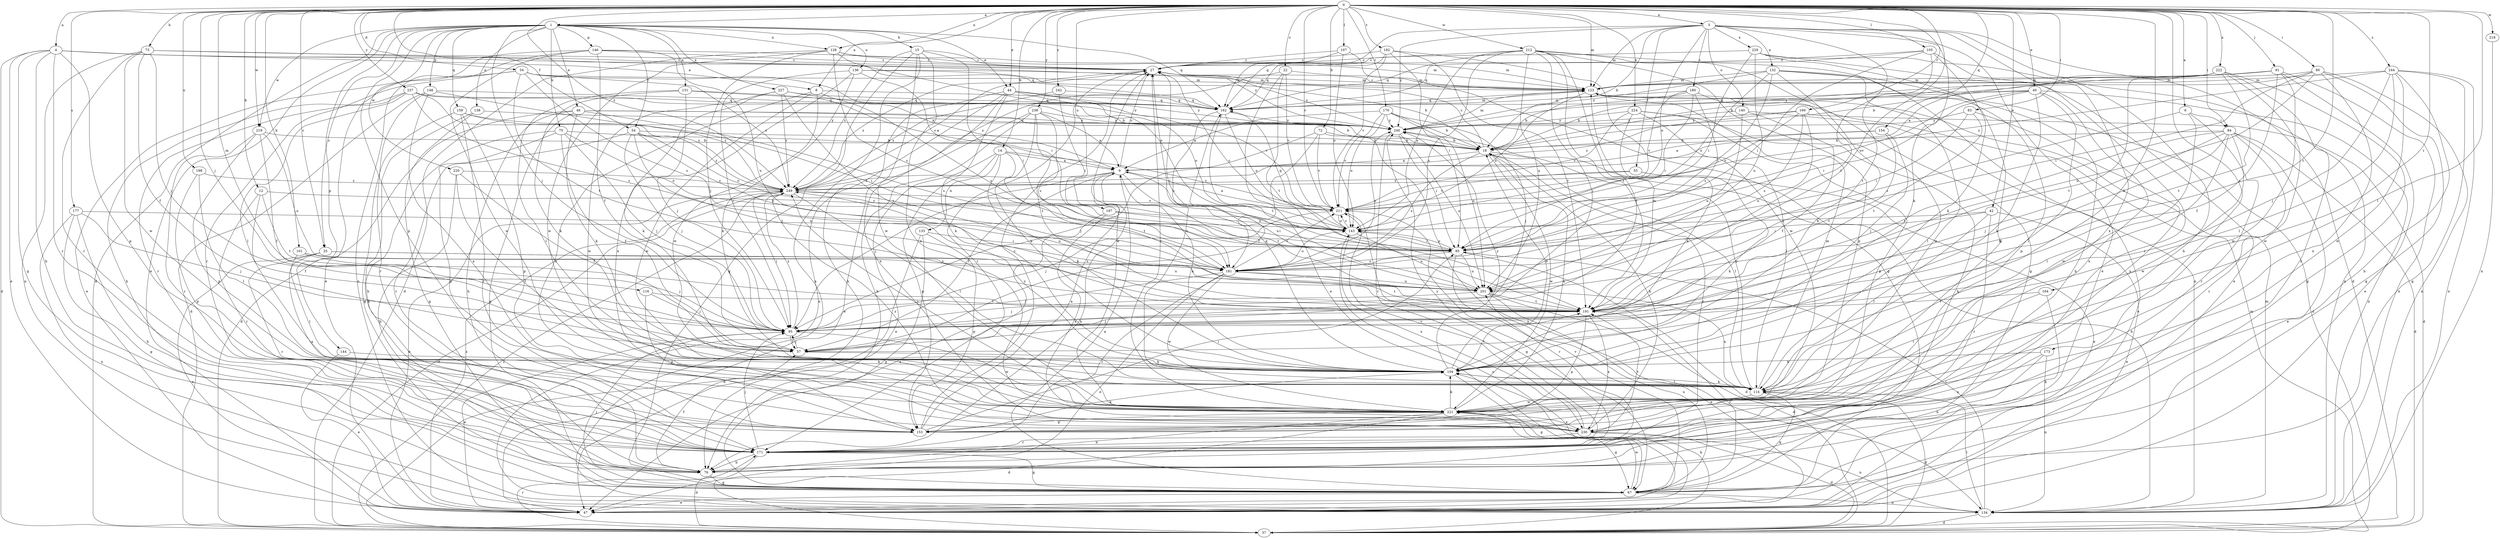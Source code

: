 strict digraph  {
0;
1;
3;
4;
6;
8;
9;
12;
14;
15;
18;
22;
25;
27;
34;
37;
40;
42;
44;
46;
47;
54;
55;
57;
67;
72;
73;
75;
76;
80;
83;
84;
85;
91;
95;
101;
104;
105;
107;
114;
116;
123;
128;
131;
132;
133;
134;
136;
138;
140;
143;
144;
146;
148;
153;
154;
159;
162;
164;
169;
170;
171;
173;
177;
180;
181;
182;
191;
197;
198;
201;
211;
212;
218;
219;
220;
221;
222;
224;
227;
229;
230;
237;
238;
240;
242;
244;
249;
0 -> 1  [label=a];
0 -> 3  [label=a];
0 -> 4  [label=a];
0 -> 6  [label=a];
0 -> 8  [label=a];
0 -> 12  [label=b];
0 -> 14  [label=b];
0 -> 22  [label=c];
0 -> 25  [label=c];
0 -> 34  [label=d];
0 -> 40  [label=e];
0 -> 42  [label=e];
0 -> 44  [label=e];
0 -> 54  [label=f];
0 -> 72  [label=h];
0 -> 73  [label=h];
0 -> 80  [label=i];
0 -> 83  [label=i];
0 -> 84  [label=i];
0 -> 91  [label=j];
0 -> 95  [label=j];
0 -> 101  [label=k];
0 -> 104  [label=k];
0 -> 105  [label=l];
0 -> 107  [label=l];
0 -> 114  [label=l];
0 -> 116  [label=m];
0 -> 123  [label=m];
0 -> 128  [label=n];
0 -> 154  [label=q];
0 -> 164  [label=r];
0 -> 169  [label=r];
0 -> 170  [label=r];
0 -> 173  [label=s];
0 -> 177  [label=s];
0 -> 182  [label=t];
0 -> 191  [label=t];
0 -> 197  [label=u];
0 -> 198  [label=u];
0 -> 201  [label=u];
0 -> 211  [label=v];
0 -> 212  [label=w];
0 -> 218  [label=w];
0 -> 219  [label=w];
0 -> 222  [label=x];
0 -> 224  [label=x];
0 -> 237  [label=y];
0 -> 238  [label=y];
0 -> 242  [label=z];
0 -> 244  [label=z];
0 -> 249  [label=z];
1 -> 15  [label=b];
1 -> 25  [label=c];
1 -> 37  [label=d];
1 -> 44  [label=e];
1 -> 46  [label=e];
1 -> 47  [label=e];
1 -> 54  [label=f];
1 -> 75  [label=h];
1 -> 95  [label=j];
1 -> 128  [label=n];
1 -> 131  [label=n];
1 -> 136  [label=o];
1 -> 138  [label=o];
1 -> 144  [label=p];
1 -> 146  [label=p];
1 -> 148  [label=p];
1 -> 153  [label=p];
1 -> 159  [label=q];
1 -> 162  [label=q];
1 -> 219  [label=w];
1 -> 220  [label=w];
1 -> 227  [label=x];
3 -> 18  [label=b];
3 -> 37  [label=d];
3 -> 47  [label=e];
3 -> 55  [label=f];
3 -> 76  [label=h];
3 -> 104  [label=k];
3 -> 123  [label=m];
3 -> 132  [label=n];
3 -> 140  [label=o];
3 -> 143  [label=o];
3 -> 162  [label=q];
3 -> 180  [label=s];
3 -> 191  [label=t];
3 -> 229  [label=x];
3 -> 230  [label=x];
3 -> 240  [label=y];
4 -> 8  [label=a];
4 -> 27  [label=c];
4 -> 37  [label=d];
4 -> 47  [label=e];
4 -> 67  [label=g];
4 -> 76  [label=h];
4 -> 153  [label=p];
4 -> 162  [label=q];
4 -> 171  [label=r];
6 -> 84  [label=i];
6 -> 171  [label=r];
6 -> 181  [label=s];
6 -> 221  [label=w];
8 -> 104  [label=k];
8 -> 162  [label=q];
8 -> 181  [label=s];
8 -> 221  [label=w];
8 -> 230  [label=x];
9 -> 27  [label=c];
9 -> 57  [label=f];
9 -> 76  [label=h];
9 -> 95  [label=j];
9 -> 104  [label=k];
9 -> 191  [label=t];
9 -> 201  [label=u];
9 -> 249  [label=z];
12 -> 57  [label=f];
12 -> 171  [label=r];
12 -> 191  [label=t];
12 -> 211  [label=v];
14 -> 9  [label=a];
14 -> 47  [label=e];
14 -> 104  [label=k];
14 -> 133  [label=n];
14 -> 153  [label=p];
14 -> 191  [label=t];
14 -> 211  [label=v];
15 -> 27  [label=c];
15 -> 67  [label=g];
15 -> 85  [label=i];
15 -> 134  [label=n];
15 -> 221  [label=w];
15 -> 230  [label=x];
15 -> 249  [label=z];
18 -> 9  [label=a];
18 -> 27  [label=c];
18 -> 114  [label=l];
18 -> 171  [label=r];
18 -> 181  [label=s];
18 -> 221  [label=w];
22 -> 47  [label=e];
22 -> 123  [label=m];
22 -> 191  [label=t];
22 -> 211  [label=v];
22 -> 249  [label=z];
25 -> 47  [label=e];
25 -> 171  [label=r];
25 -> 181  [label=s];
25 -> 201  [label=u];
25 -> 230  [label=x];
27 -> 123  [label=m];
27 -> 171  [label=r];
27 -> 221  [label=w];
27 -> 240  [label=y];
27 -> 249  [label=z];
34 -> 9  [label=a];
34 -> 47  [label=e];
34 -> 123  [label=m];
34 -> 171  [label=r];
34 -> 181  [label=s];
34 -> 191  [label=t];
34 -> 249  [label=z];
37 -> 104  [label=k];
37 -> 123  [label=m];
37 -> 171  [label=r];
37 -> 249  [label=z];
40 -> 18  [label=b];
40 -> 85  [label=i];
40 -> 104  [label=k];
40 -> 114  [label=l];
40 -> 134  [label=n];
40 -> 162  [label=q];
40 -> 211  [label=v];
40 -> 230  [label=x];
42 -> 47  [label=e];
42 -> 85  [label=i];
42 -> 114  [label=l];
42 -> 143  [label=o];
42 -> 171  [label=r];
44 -> 76  [label=h];
44 -> 104  [label=k];
44 -> 134  [label=n];
44 -> 143  [label=o];
44 -> 162  [label=q];
44 -> 211  [label=v];
44 -> 230  [label=x];
44 -> 240  [label=y];
46 -> 18  [label=b];
46 -> 37  [label=d];
46 -> 67  [label=g];
46 -> 76  [label=h];
46 -> 104  [label=k];
46 -> 181  [label=s];
46 -> 240  [label=y];
47 -> 143  [label=o];
47 -> 249  [label=z];
54 -> 18  [label=b];
54 -> 95  [label=j];
54 -> 143  [label=o];
54 -> 171  [label=r];
54 -> 181  [label=s];
54 -> 191  [label=t];
54 -> 249  [label=z];
55 -> 47  [label=e];
55 -> 104  [label=k];
55 -> 211  [label=v];
55 -> 249  [label=z];
57 -> 95  [label=j];
57 -> 104  [label=k];
67 -> 9  [label=a];
67 -> 47  [label=e];
67 -> 95  [label=j];
67 -> 134  [label=n];
67 -> 191  [label=t];
67 -> 201  [label=u];
67 -> 211  [label=v];
67 -> 221  [label=w];
72 -> 18  [label=b];
72 -> 57  [label=f];
72 -> 95  [label=j];
72 -> 134  [label=n];
72 -> 211  [label=v];
73 -> 27  [label=c];
73 -> 57  [label=f];
73 -> 95  [label=j];
73 -> 134  [label=n];
73 -> 171  [label=r];
73 -> 221  [label=w];
73 -> 240  [label=y];
75 -> 18  [label=b];
75 -> 57  [label=f];
75 -> 76  [label=h];
75 -> 95  [label=j];
75 -> 143  [label=o];
75 -> 153  [label=p];
76 -> 57  [label=f];
76 -> 67  [label=g];
80 -> 18  [label=b];
80 -> 67  [label=g];
80 -> 85  [label=i];
80 -> 123  [label=m];
80 -> 134  [label=n];
80 -> 201  [label=u];
80 -> 230  [label=x];
83 -> 85  [label=i];
83 -> 191  [label=t];
83 -> 230  [label=x];
83 -> 240  [label=y];
84 -> 18  [label=b];
84 -> 37  [label=d];
84 -> 47  [label=e];
84 -> 57  [label=f];
84 -> 95  [label=j];
84 -> 114  [label=l];
84 -> 171  [label=r];
84 -> 191  [label=t];
84 -> 221  [label=w];
85 -> 27  [label=c];
85 -> 37  [label=d];
85 -> 143  [label=o];
85 -> 171  [label=r];
85 -> 181  [label=s];
85 -> 201  [label=u];
91 -> 47  [label=e];
91 -> 57  [label=f];
91 -> 123  [label=m];
91 -> 134  [label=n];
91 -> 191  [label=t];
91 -> 221  [label=w];
95 -> 47  [label=e];
95 -> 57  [label=f];
95 -> 221  [label=w];
95 -> 249  [label=z];
101 -> 95  [label=j];
101 -> 114  [label=l];
101 -> 181  [label=s];
104 -> 18  [label=b];
104 -> 67  [label=g];
104 -> 114  [label=l];
104 -> 162  [label=q];
104 -> 191  [label=t];
104 -> 240  [label=y];
104 -> 249  [label=z];
105 -> 27  [label=c];
105 -> 85  [label=i];
105 -> 104  [label=k];
105 -> 162  [label=q];
105 -> 171  [label=r];
105 -> 191  [label=t];
107 -> 27  [label=c];
107 -> 67  [label=g];
107 -> 143  [label=o];
107 -> 162  [label=q];
114 -> 27  [label=c];
114 -> 37  [label=d];
114 -> 67  [label=g];
114 -> 104  [label=k];
114 -> 123  [label=m];
114 -> 201  [label=u];
114 -> 221  [label=w];
114 -> 240  [label=y];
116 -> 95  [label=j];
116 -> 153  [label=p];
116 -> 191  [label=t];
123 -> 27  [label=c];
123 -> 37  [label=d];
123 -> 143  [label=o];
123 -> 162  [label=q];
128 -> 27  [label=c];
128 -> 37  [label=d];
128 -> 95  [label=j];
128 -> 123  [label=m];
128 -> 143  [label=o];
128 -> 181  [label=s];
128 -> 221  [label=w];
131 -> 9  [label=a];
131 -> 95  [label=j];
131 -> 104  [label=k];
131 -> 114  [label=l];
131 -> 162  [label=q];
132 -> 76  [label=h];
132 -> 85  [label=i];
132 -> 104  [label=k];
132 -> 123  [label=m];
132 -> 143  [label=o];
132 -> 153  [label=p];
132 -> 221  [label=w];
132 -> 240  [label=y];
133 -> 37  [label=d];
133 -> 67  [label=g];
133 -> 85  [label=i];
133 -> 153  [label=p];
134 -> 18  [label=b];
134 -> 37  [label=d];
134 -> 85  [label=i];
134 -> 114  [label=l];
134 -> 123  [label=m];
136 -> 18  [label=b];
136 -> 85  [label=i];
136 -> 95  [label=j];
136 -> 123  [label=m];
136 -> 221  [label=w];
136 -> 230  [label=x];
138 -> 67  [label=g];
138 -> 76  [label=h];
138 -> 240  [label=y];
140 -> 47  [label=e];
140 -> 57  [label=f];
140 -> 201  [label=u];
140 -> 240  [label=y];
143 -> 85  [label=i];
143 -> 162  [label=q];
143 -> 201  [label=u];
143 -> 211  [label=v];
143 -> 230  [label=x];
144 -> 47  [label=e];
144 -> 104  [label=k];
146 -> 27  [label=c];
146 -> 47  [label=e];
146 -> 57  [label=f];
146 -> 123  [label=m];
146 -> 134  [label=n];
146 -> 201  [label=u];
146 -> 221  [label=w];
148 -> 37  [label=d];
148 -> 162  [label=q];
148 -> 171  [label=r];
148 -> 230  [label=x];
148 -> 249  [label=z];
153 -> 9  [label=a];
153 -> 27  [label=c];
153 -> 85  [label=i];
153 -> 104  [label=k];
154 -> 9  [label=a];
154 -> 18  [label=b];
154 -> 95  [label=j];
154 -> 191  [label=t];
159 -> 67  [label=g];
159 -> 85  [label=i];
159 -> 153  [label=p];
159 -> 171  [label=r];
159 -> 240  [label=y];
162 -> 123  [label=m];
162 -> 143  [label=o];
162 -> 181  [label=s];
162 -> 191  [label=t];
162 -> 240  [label=y];
164 -> 76  [label=h];
164 -> 114  [label=l];
164 -> 191  [label=t];
169 -> 37  [label=d];
169 -> 181  [label=s];
169 -> 201  [label=u];
169 -> 211  [label=v];
169 -> 240  [label=y];
169 -> 249  [label=z];
170 -> 9  [label=a];
170 -> 18  [label=b];
170 -> 95  [label=j];
170 -> 143  [label=o];
170 -> 201  [label=u];
170 -> 211  [label=v];
170 -> 240  [label=y];
171 -> 37  [label=d];
171 -> 67  [label=g];
171 -> 76  [label=h];
171 -> 95  [label=j];
171 -> 240  [label=y];
173 -> 76  [label=h];
173 -> 104  [label=k];
173 -> 134  [label=n];
173 -> 230  [label=x];
177 -> 67  [label=g];
177 -> 76  [label=h];
177 -> 95  [label=j];
177 -> 134  [label=n];
177 -> 143  [label=o];
180 -> 18  [label=b];
180 -> 85  [label=i];
180 -> 114  [label=l];
180 -> 162  [label=q];
180 -> 181  [label=s];
180 -> 211  [label=v];
181 -> 47  [label=e];
181 -> 95  [label=j];
181 -> 143  [label=o];
181 -> 171  [label=r];
181 -> 191  [label=t];
181 -> 201  [label=u];
181 -> 211  [label=v];
181 -> 221  [label=w];
181 -> 240  [label=y];
182 -> 27  [label=c];
182 -> 85  [label=i];
182 -> 162  [label=q];
182 -> 191  [label=t];
182 -> 211  [label=v];
182 -> 221  [label=w];
191 -> 95  [label=j];
191 -> 123  [label=m];
191 -> 153  [label=p];
191 -> 230  [label=x];
197 -> 47  [label=e];
197 -> 85  [label=i];
197 -> 143  [label=o];
197 -> 230  [label=x];
198 -> 114  [label=l];
198 -> 153  [label=p];
198 -> 249  [label=z];
201 -> 27  [label=c];
201 -> 37  [label=d];
201 -> 47  [label=e];
201 -> 95  [label=j];
201 -> 191  [label=t];
211 -> 9  [label=a];
211 -> 67  [label=g];
211 -> 95  [label=j];
211 -> 143  [label=o];
212 -> 27  [label=c];
212 -> 57  [label=f];
212 -> 67  [label=g];
212 -> 95  [label=j];
212 -> 134  [label=n];
212 -> 143  [label=o];
212 -> 153  [label=p];
212 -> 162  [label=q];
212 -> 181  [label=s];
212 -> 191  [label=t];
212 -> 201  [label=u];
218 -> 134  [label=n];
219 -> 18  [label=b];
219 -> 57  [label=f];
219 -> 153  [label=p];
219 -> 171  [label=r];
219 -> 201  [label=u];
220 -> 57  [label=f];
220 -> 76  [label=h];
220 -> 114  [label=l];
220 -> 249  [label=z];
221 -> 18  [label=b];
221 -> 27  [label=c];
221 -> 37  [label=d];
221 -> 67  [label=g];
221 -> 76  [label=h];
221 -> 104  [label=k];
221 -> 153  [label=p];
221 -> 230  [label=x];
221 -> 249  [label=z];
222 -> 9  [label=a];
222 -> 18  [label=b];
222 -> 67  [label=g];
222 -> 123  [label=m];
222 -> 171  [label=r];
222 -> 191  [label=t];
222 -> 221  [label=w];
222 -> 240  [label=y];
224 -> 76  [label=h];
224 -> 104  [label=k];
224 -> 114  [label=l];
224 -> 153  [label=p];
224 -> 211  [label=v];
224 -> 240  [label=y];
227 -> 104  [label=k];
227 -> 162  [label=q];
227 -> 191  [label=t];
227 -> 221  [label=w];
227 -> 240  [label=y];
227 -> 249  [label=z];
229 -> 27  [label=c];
229 -> 47  [label=e];
229 -> 85  [label=i];
229 -> 134  [label=n];
229 -> 153  [label=p];
229 -> 201  [label=u];
230 -> 18  [label=b];
230 -> 37  [label=d];
230 -> 134  [label=n];
230 -> 171  [label=r];
230 -> 191  [label=t];
230 -> 211  [label=v];
230 -> 249  [label=z];
237 -> 18  [label=b];
237 -> 76  [label=h];
237 -> 114  [label=l];
237 -> 162  [label=q];
237 -> 171  [label=r];
237 -> 181  [label=s];
237 -> 249  [label=z];
238 -> 9  [label=a];
238 -> 47  [label=e];
238 -> 76  [label=h];
238 -> 104  [label=k];
238 -> 181  [label=s];
238 -> 191  [label=t];
238 -> 240  [label=y];
240 -> 18  [label=b];
240 -> 85  [label=i];
240 -> 123  [label=m];
240 -> 171  [label=r];
240 -> 201  [label=u];
242 -> 85  [label=i];
242 -> 162  [label=q];
242 -> 249  [label=z];
244 -> 67  [label=g];
244 -> 76  [label=h];
244 -> 95  [label=j];
244 -> 114  [label=l];
244 -> 123  [label=m];
244 -> 134  [label=n];
244 -> 221  [label=w];
244 -> 249  [label=z];
249 -> 27  [label=c];
249 -> 37  [label=d];
249 -> 47  [label=e];
249 -> 95  [label=j];
249 -> 114  [label=l];
249 -> 201  [label=u];
249 -> 211  [label=v];
}
